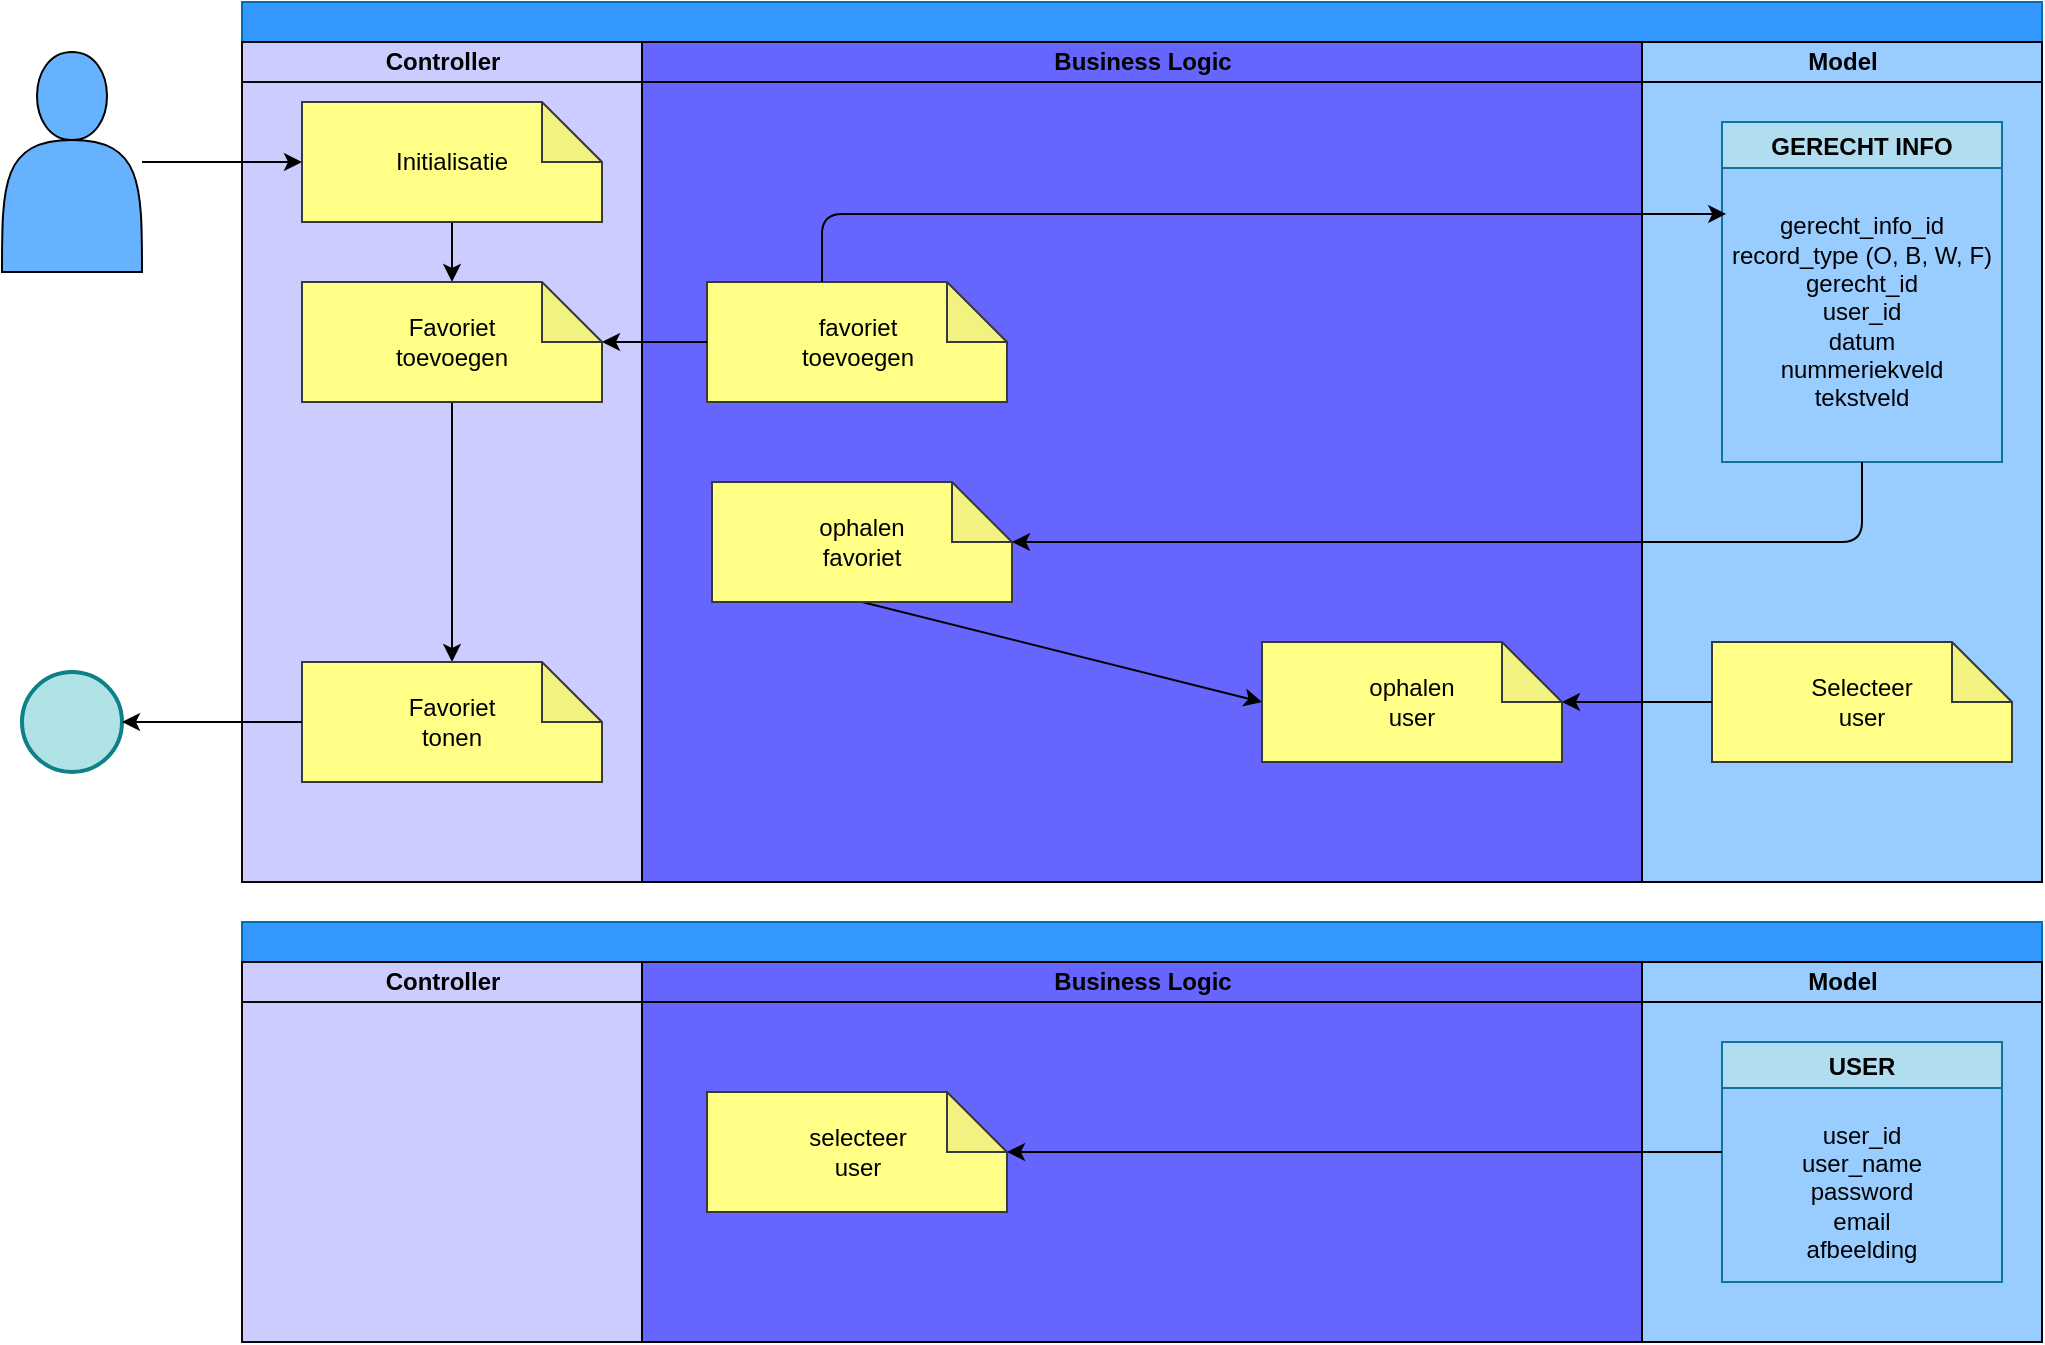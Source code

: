 <mxfile>
    <diagram id="76YbqKZ29KdDGDx_VVql" name="Page-1">
        <mxGraphModel dx="1916" dy="606" grid="1" gridSize="10" guides="1" tooltips="1" connect="1" arrows="1" fold="1" page="1" pageScale="1" pageWidth="850" pageHeight="1100" math="0" shadow="0">
            <root>
                <mxCell id="0"/>
                <mxCell id="1" parent="0"/>
                <mxCell id="2" value="" style="swimlane;childLayout=stackLayout;resizeParent=1;resizeParentMax=0;startSize=20;html=1;fillColor=#3399FF;fontColor=#000000;strokeColor=#006EAF;" parent="1" vertex="1">
                    <mxGeometry x="-660" y="30" width="900" height="440" as="geometry"/>
                </mxCell>
                <mxCell id="3" value="Controller" style="swimlane;startSize=20;html=1;fillColor=#CCCCFF;fontColor=#000000;strokeColor=#0a0a0a;gradientColor=none;swimlaneFillColor=#CCCCFF;" parent="2" vertex="1">
                    <mxGeometry y="20" width="200" height="420" as="geometry"/>
                </mxCell>
                <mxCell id="4" style="edgeStyle=none;html=1;exitX=0.5;exitY=1;exitDx=0;exitDy=0;exitPerimeter=0;entryX=0.5;entryY=0;entryDx=0;entryDy=0;entryPerimeter=0;strokeColor=#000000;fontColor=#000000;" parent="3" source="5" target="7" edge="1">
                    <mxGeometry relative="1" as="geometry"/>
                </mxCell>
                <mxCell id="5" value="&lt;span style=&quot;color: rgb(0, 0, 0);&quot;&gt;Initialisatie&lt;/span&gt;" style="shape=note;whiteSpace=wrap;html=1;backgroundOutline=1;darkOpacity=0.05;strokeColor=#36393d;fillColor=#ffff88;" parent="3" vertex="1">
                    <mxGeometry x="30" y="30" width="150" height="60" as="geometry"/>
                </mxCell>
                <mxCell id="6" style="edgeStyle=none;html=1;exitX=0.5;exitY=1;exitDx=0;exitDy=0;exitPerimeter=0;strokeColor=#000000;fontColor=#000000;" parent="3" source="7" target="8" edge="1">
                    <mxGeometry relative="1" as="geometry">
                        <mxPoint x="105" y="210" as="targetPoint"/>
                    </mxGeometry>
                </mxCell>
                <mxCell id="7" value="&lt;font color=&quot;#000000&quot;&gt;Favoriet&lt;br&gt;toevoegen&lt;/font&gt;" style="shape=note;whiteSpace=wrap;html=1;backgroundOutline=1;darkOpacity=0.05;strokeColor=#36393d;fillColor=#ffff88;" parent="3" vertex="1">
                    <mxGeometry x="30" y="120" width="150" height="60" as="geometry"/>
                </mxCell>
                <mxCell id="8" value="Favoriet&lt;br&gt;tonen" style="shape=note;whiteSpace=wrap;html=1;backgroundOutline=1;darkOpacity=0.05;strokeColor=#36393d;fillColor=#ffff88;fontColor=#000000;labelBackgroundColor=none;" parent="3" vertex="1">
                    <mxGeometry x="30" y="310" width="150" height="60" as="geometry"/>
                </mxCell>
                <mxCell id="9" value="&lt;font color=&quot;#000000&quot;&gt;Business Logic&lt;/font&gt;" style="swimlane;startSize=20;html=1;fillColor=#6666FF;strokeColor=#000000;swimlaneFillColor=#6666FF;fontColor=#ffffff;" parent="2" vertex="1">
                    <mxGeometry x="200" y="20" width="500" height="420" as="geometry"/>
                </mxCell>
                <mxCell id="14" value="&lt;font color=&quot;#000000&quot;&gt;favoriet&lt;br&gt;toevoegen&lt;br&gt;&lt;/font&gt;" style="shape=note;whiteSpace=wrap;html=1;backgroundOutline=1;darkOpacity=0.05;strokeColor=#36393d;fillColor=#ffff88;" parent="9" vertex="1">
                    <mxGeometry x="32.5" y="120" width="150" height="60" as="geometry"/>
                </mxCell>
                <mxCell id="16" value="&lt;font color=&quot;#000000&quot;&gt;ophalen&lt;br&gt;user&lt;/font&gt;" style="shape=note;whiteSpace=wrap;html=1;backgroundOutline=1;darkOpacity=0.05;strokeColor=#36393d;fillColor=#ffff88;" parent="9" vertex="1">
                    <mxGeometry x="310" y="300" width="150" height="60" as="geometry"/>
                </mxCell>
                <mxCell id="45" style="edgeStyle=none;html=1;entryX=0;entryY=0.5;entryDx=0;entryDy=0;entryPerimeter=0;strokeColor=#000000;exitX=0.5;exitY=1;exitDx=0;exitDy=0;exitPerimeter=0;" edge="1" parent="9" source="43" target="16">
                    <mxGeometry relative="1" as="geometry"/>
                </mxCell>
                <mxCell id="43" value="&lt;font color=&quot;#000000&quot;&gt;ophalen&lt;br&gt;favoriet&lt;br&gt;&lt;/font&gt;" style="shape=note;whiteSpace=wrap;html=1;backgroundOutline=1;darkOpacity=0.05;strokeColor=#36393d;fillColor=#ffff88;" vertex="1" parent="9">
                    <mxGeometry x="35" y="220" width="150" height="60" as="geometry"/>
                </mxCell>
                <mxCell id="19" value="&lt;font color=&quot;#000000&quot;&gt;Model&lt;/font&gt;" style="swimlane;startSize=20;html=1;fillColor=#99CCFF;swimlaneFillColor=#99CCFF;strokeColor=#000000;" parent="2" vertex="1">
                    <mxGeometry x="700" y="20" width="200" height="420" as="geometry"/>
                </mxCell>
                <mxCell id="20" value="GERECHT INFO" style="swimlane;labelBackgroundColor=none;strokeColor=#10739e;fillColor=#b1ddf0;fontColor=#000000;startSize=23;" parent="19" vertex="1">
                    <mxGeometry x="40" y="40" width="140" height="170" as="geometry"/>
                </mxCell>
                <mxCell id="22" value="&lt;font color=&quot;#000000&quot;&gt;Selecteer&lt;br&gt;user&lt;br&gt;&lt;/font&gt;" style="shape=note;whiteSpace=wrap;html=1;backgroundOutline=1;darkOpacity=0.05;strokeColor=#36393d;fillColor=#ffff88;" parent="19" vertex="1">
                    <mxGeometry x="35" y="300" width="150" height="60" as="geometry"/>
                </mxCell>
                <mxCell id="23" value="&lt;font color=&quot;#000000&quot;&gt;gerecht_info_id&lt;br&gt;record_type (O, B, W, F)&lt;br&gt;gerecht_id&lt;br&gt;user_id&lt;br&gt;datum&lt;br&gt;nummeriekveld&lt;br&gt;tekstveld&lt;br&gt;&lt;/font&gt;" style="text;html=1;strokeColor=none;fillColor=none;align=center;verticalAlign=middle;whiteSpace=wrap;rounded=0;" parent="19" vertex="1">
                    <mxGeometry x="40" y="60" width="140" height="150" as="geometry"/>
                </mxCell>
                <mxCell id="25" style="edgeStyle=none;html=1;entryX=0;entryY=0;entryDx=150;entryDy=30;entryPerimeter=0;strokeColor=#000000;fontColor=#000000;" parent="2" source="14" target="7" edge="1">
                    <mxGeometry relative="1" as="geometry"/>
                </mxCell>
                <mxCell id="42" style="edgeStyle=none;html=1;entryX=0.015;entryY=0.173;entryDx=0;entryDy=0;entryPerimeter=0;strokeColor=#000000;" edge="1" parent="2" target="23">
                    <mxGeometry relative="1" as="geometry">
                        <mxPoint x="290" y="140" as="sourcePoint"/>
                        <Array as="points">
                            <mxPoint x="290" y="106"/>
                        </Array>
                    </mxGeometry>
                </mxCell>
                <mxCell id="44" style="edgeStyle=none;html=1;exitX=0.5;exitY=1;exitDx=0;exitDy=0;entryX=0;entryY=0;entryDx=150;entryDy=30;entryPerimeter=0;strokeColor=#000000;" edge="1" parent="2" source="23" target="43">
                    <mxGeometry relative="1" as="geometry">
                        <Array as="points">
                            <mxPoint x="810" y="270"/>
                        </Array>
                    </mxGeometry>
                </mxCell>
                <mxCell id="46" style="edgeStyle=none;html=1;strokeColor=#000000;" edge="1" parent="2" source="22" target="16">
                    <mxGeometry relative="1" as="geometry"/>
                </mxCell>
                <mxCell id="29" style="edgeStyle=none;html=1;strokeColor=#000000;" parent="1" source="28" target="5" edge="1">
                    <mxGeometry relative="1" as="geometry"/>
                </mxCell>
                <mxCell id="28" value="" style="shape=actor;whiteSpace=wrap;html=1;fillColor=#66B2FF;strokeColor=#000000;" parent="1" vertex="1">
                    <mxGeometry x="-780" y="55" width="70" height="110" as="geometry"/>
                </mxCell>
                <mxCell id="30" value="" style="ellipse;whiteSpace=wrap;html=1;aspect=fixed;labelBackgroundColor=none;strokeColor=#0e8088;fillColor=#b0e3e6;strokeWidth=2;" parent="1" vertex="1">
                    <mxGeometry x="-770" y="365" width="50" height="50" as="geometry"/>
                </mxCell>
                <mxCell id="31" style="edgeStyle=none;html=1;entryX=1;entryY=0.5;entryDx=0;entryDy=0;strokeColor=#000000;" parent="1" source="8" target="30" edge="1">
                    <mxGeometry relative="1" as="geometry"/>
                </mxCell>
                <mxCell id="32" value="" style="swimlane;childLayout=stackLayout;resizeParent=1;resizeParentMax=0;startSize=20;html=1;fillColor=#3399FF;fontColor=#000000;strokeColor=#006EAF;" parent="1" vertex="1">
                    <mxGeometry x="-660" y="490" width="900" height="210" as="geometry"/>
                </mxCell>
                <mxCell id="33" value="Controller" style="swimlane;startSize=20;html=1;fillColor=#CCCCFF;fontColor=#000000;strokeColor=#0a0a0a;gradientColor=none;swimlaneFillColor=#CCCCFF;" parent="32" vertex="1">
                    <mxGeometry y="20" width="200" height="190" as="geometry"/>
                </mxCell>
                <mxCell id="34" value="&lt;font color=&quot;#000000&quot;&gt;Business Logic&lt;/font&gt;" style="swimlane;startSize=20;html=1;fillColor=#6666FF;strokeColor=#000000;swimlaneFillColor=#6666FF;fontColor=#ffffff;" parent="32" vertex="1">
                    <mxGeometry x="200" y="20" width="500" height="190" as="geometry"/>
                </mxCell>
                <mxCell id="36" value="&lt;font color=&quot;#000000&quot;&gt;selecteer&lt;br&gt;user&lt;/font&gt;" style="shape=note;whiteSpace=wrap;html=1;backgroundOutline=1;darkOpacity=0.05;strokeColor=#36393d;fillColor=#ffff88;" parent="34" vertex="1">
                    <mxGeometry x="32.5" y="65" width="150" height="60" as="geometry"/>
                </mxCell>
                <mxCell id="38" value="&lt;font color=&quot;#000000&quot;&gt;Model&lt;/font&gt;" style="swimlane;startSize=20;html=1;fillColor=#99CCFF;swimlaneFillColor=#99CCFF;strokeColor=#000000;" parent="32" vertex="1">
                    <mxGeometry x="700" y="20" width="200" height="190" as="geometry"/>
                </mxCell>
                <mxCell id="39" value="USER" style="swimlane;labelBackgroundColor=none;strokeColor=#10739e;fillColor=#b1ddf0;fontColor=#000000;startSize=23;" parent="38" vertex="1">
                    <mxGeometry x="40" y="40" width="140" height="120" as="geometry"/>
                </mxCell>
                <mxCell id="40" value="&lt;font color=&quot;#000000&quot;&gt;user_id&lt;br&gt;user_name&lt;br&gt;password&lt;br&gt;email&lt;br&gt;afbeelding&lt;br&gt;&lt;/font&gt;" style="text;html=1;strokeColor=none;fillColor=none;align=center;verticalAlign=middle;whiteSpace=wrap;rounded=0;" parent="39" vertex="1">
                    <mxGeometry x="15" y="20" width="110" height="110" as="geometry"/>
                </mxCell>
                <mxCell id="41" style="edgeStyle=none;html=1;strokeColor=#000000;fontColor=#000000;" parent="32" target="36" edge="1">
                    <mxGeometry relative="1" as="geometry">
                        <mxPoint x="740" y="115" as="sourcePoint"/>
                    </mxGeometry>
                </mxCell>
            </root>
        </mxGraphModel>
    </diagram>
</mxfile>